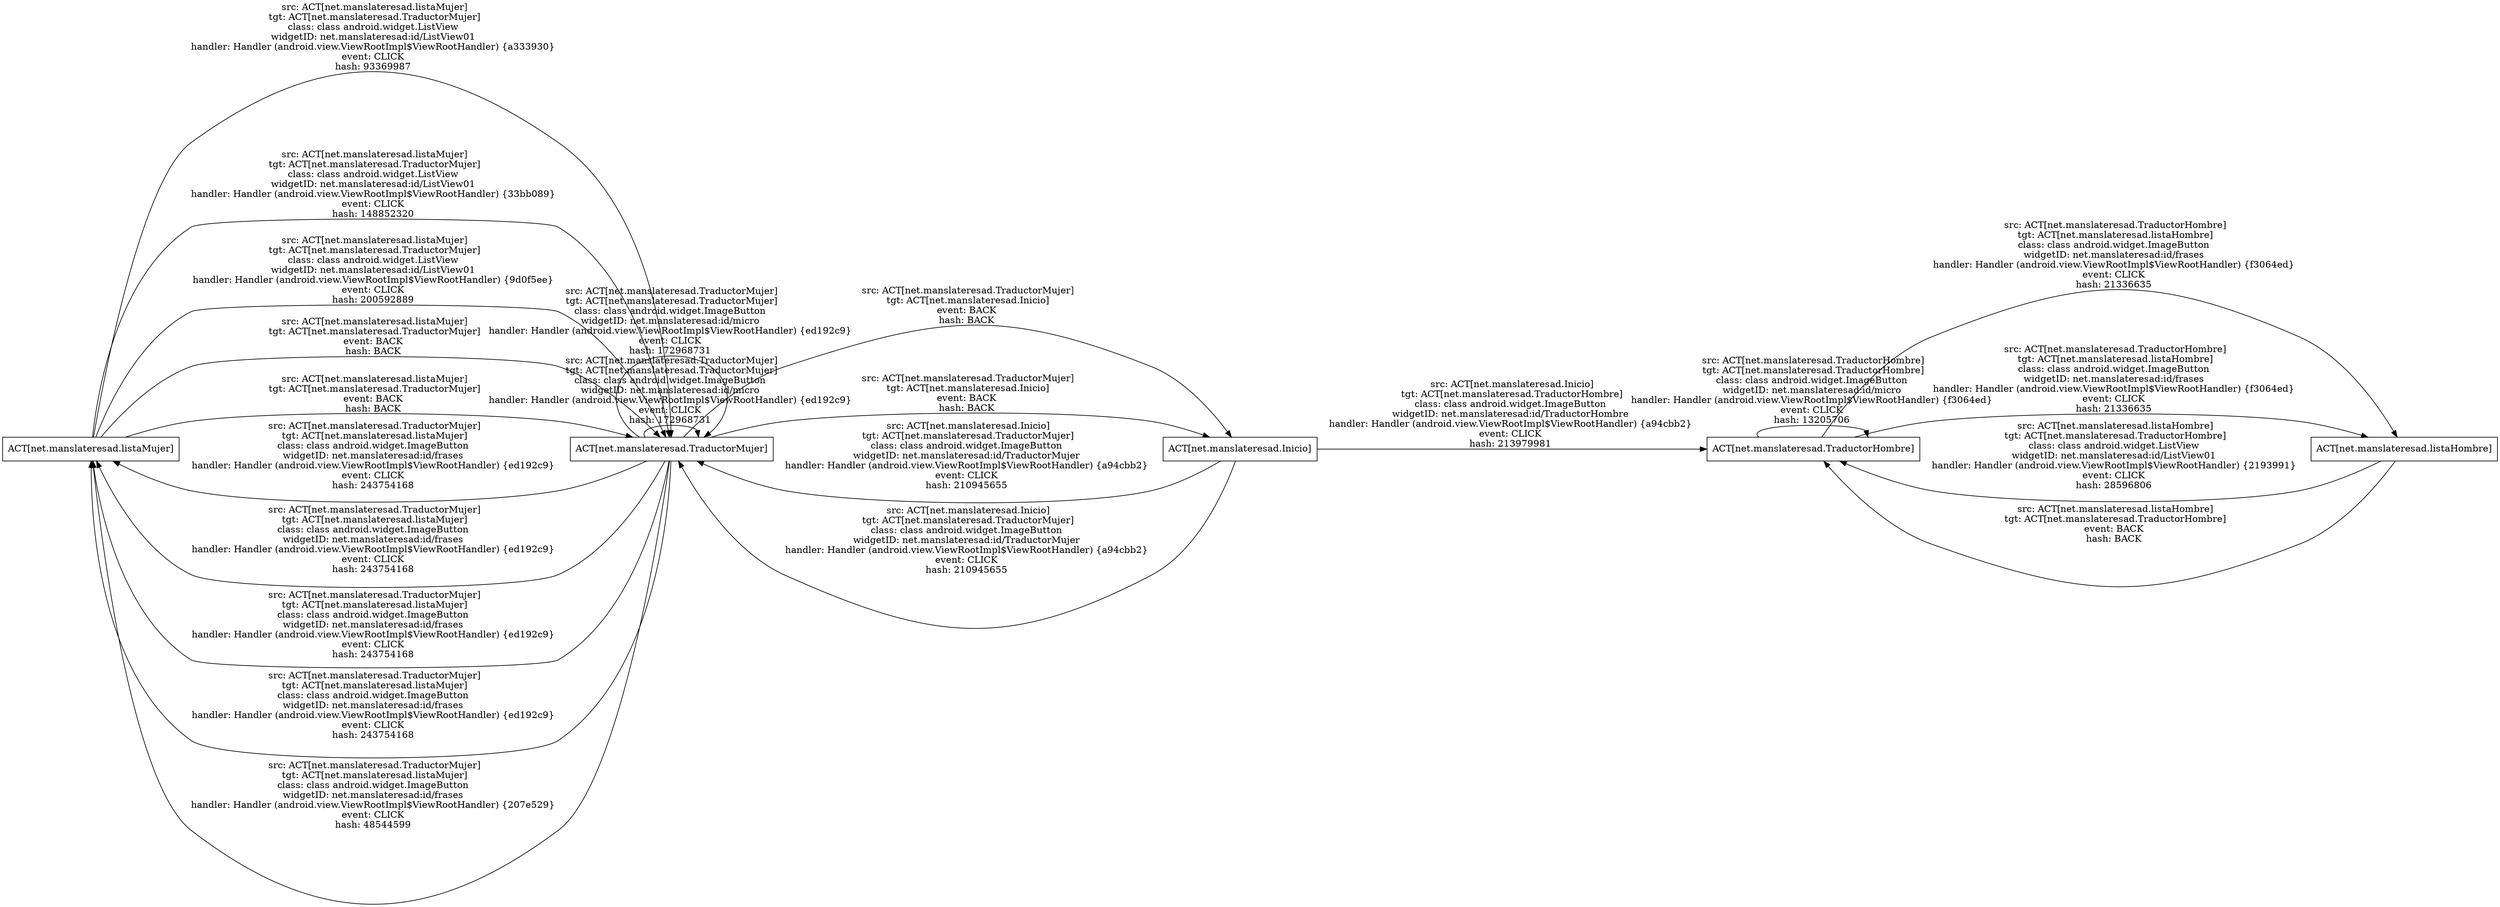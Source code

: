 digraph G {
 rankdir=LR;
 node[shape=box];
n2 [label="ACT[net.manslateresad.listaMujer]"];
n1 [label="ACT[net.manslateresad.TraductorMujer]"];
n0 [label="ACT[net.manslateresad.Inicio]"];
n3 [label="ACT[net.manslateresad.TraductorHombre]"];
n4 [label="ACT[net.manslateresad.listaHombre]"];
n0 -> n1 [label="src: ACT[net.manslateresad.Inicio]\ntgt: ACT[net.manslateresad.TraductorMujer]\nclass: class android.widget.ImageButton \nwidgetID: net.manslateresad:id/TraductorMujer \nhandler: Handler (android.view.ViewRootImpl$ViewRootHandler) {a94cbb2} \nevent: CLICK \nhash: 210945655 "];
n1 -> n2 [label="src: ACT[net.manslateresad.TraductorMujer]\ntgt: ACT[net.manslateresad.listaMujer]\nclass: class android.widget.ImageButton \nwidgetID: net.manslateresad:id/frases \nhandler: Handler (android.view.ViewRootImpl$ViewRootHandler) {ed192c9} \nevent: CLICK \nhash: 243754168 "];
n2 -> n1 [label="src: ACT[net.manslateresad.listaMujer]\ntgt: ACT[net.manslateresad.TraductorMujer]\nclass: class android.widget.ListView \nwidgetID: net.manslateresad:id/ListView01 \nhandler: Handler (android.view.ViewRootImpl$ViewRootHandler) {a333930} \nevent: CLICK \nhash: 93369987 "];
n1 -> n2 [label="src: ACT[net.manslateresad.TraductorMujer]\ntgt: ACT[net.manslateresad.listaMujer]\nclass: class android.widget.ImageButton \nwidgetID: net.manslateresad:id/frases \nhandler: Handler (android.view.ViewRootImpl$ViewRootHandler) {ed192c9} \nevent: CLICK \nhash: 243754168 "];
n2 -> n1 [label="src: ACT[net.manslateresad.listaMujer]\ntgt: ACT[net.manslateresad.TraductorMujer]\nclass: class android.widget.ListView \nwidgetID: net.manslateresad:id/ListView01 \nhandler: Handler (android.view.ViewRootImpl$ViewRootHandler) {33bb089} \nevent: CLICK \nhash: 148852320 "];
n1 -> n1 [label="src: ACT[net.manslateresad.TraductorMujer]\ntgt: ACT[net.manslateresad.TraductorMujer]\nclass: class android.widget.ImageButton \nwidgetID: net.manslateresad:id/micro \nhandler: Handler (android.view.ViewRootImpl$ViewRootHandler) {ed192c9} \nevent: CLICK \nhash: 172968731 "];
n1 -> n1 [label="src: ACT[net.manslateresad.TraductorMujer]\ntgt: ACT[net.manslateresad.TraductorMujer]\nclass: class android.widget.ImageButton \nwidgetID: net.manslateresad:id/micro \nhandler: Handler (android.view.ViewRootImpl$ViewRootHandler) {ed192c9} \nevent: CLICK \nhash: 172968731 "];
n1 -> n2 [label="src: ACT[net.manslateresad.TraductorMujer]\ntgt: ACT[net.manslateresad.listaMujer]\nclass: class android.widget.ImageButton \nwidgetID: net.manslateresad:id/frases \nhandler: Handler (android.view.ViewRootImpl$ViewRootHandler) {ed192c9} \nevent: CLICK \nhash: 243754168 "];
n2 -> n1 [label="src: ACT[net.manslateresad.listaMujer]\ntgt: ACT[net.manslateresad.TraductorMujer]\nclass: class android.widget.ListView \nwidgetID: net.manslateresad:id/ListView01 \nhandler: Handler (android.view.ViewRootImpl$ViewRootHandler) {9d0f5ee} \nevent: CLICK \nhash: 200592889 "];
n1 -> n2 [label="src: ACT[net.manslateresad.TraductorMujer]\ntgt: ACT[net.manslateresad.listaMujer]\nclass: class android.widget.ImageButton \nwidgetID: net.manslateresad:id/frases \nhandler: Handler (android.view.ViewRootImpl$ViewRootHandler) {ed192c9} \nevent: CLICK \nhash: 243754168 "];
n2 -> n1 [label="src: ACT[net.manslateresad.listaMujer]\ntgt: ACT[net.manslateresad.TraductorMujer]\nevent: BACK \nhash: BACK "];
n1 -> n0 [label="src: ACT[net.manslateresad.TraductorMujer]\ntgt: ACT[net.manslateresad.Inicio]\nevent: BACK \nhash: BACK "];
n0 -> n1 [label="src: ACT[net.manslateresad.Inicio]\ntgt: ACT[net.manslateresad.TraductorMujer]\nclass: class android.widget.ImageButton \nwidgetID: net.manslateresad:id/TraductorMujer \nhandler: Handler (android.view.ViewRootImpl$ViewRootHandler) {a94cbb2} \nevent: CLICK \nhash: 210945655 "];
n1 -> n2 [label="src: ACT[net.manslateresad.TraductorMujer]\ntgt: ACT[net.manslateresad.listaMujer]\nclass: class android.widget.ImageButton \nwidgetID: net.manslateresad:id/frases \nhandler: Handler (android.view.ViewRootImpl$ViewRootHandler) {207e529} \nevent: CLICK \nhash: 48544599 "];
n2 -> n1 [label="src: ACT[net.manslateresad.listaMujer]\ntgt: ACT[net.manslateresad.TraductorMujer]\nevent: BACK \nhash: BACK "];
n1 -> n0 [label="src: ACT[net.manslateresad.TraductorMujer]\ntgt: ACT[net.manslateresad.Inicio]\nevent: BACK \nhash: BACK "];
n0 -> n3 [label="src: ACT[net.manslateresad.Inicio]\ntgt: ACT[net.manslateresad.TraductorHombre]\nclass: class android.widget.ImageButton \nwidgetID: net.manslateresad:id/TraductorHombre \nhandler: Handler (android.view.ViewRootImpl$ViewRootHandler) {a94cbb2} \nevent: CLICK \nhash: 213979981 "];
n3 -> n4 [label="src: ACT[net.manslateresad.TraductorHombre]\ntgt: ACT[net.manslateresad.listaHombre]\nclass: class android.widget.ImageButton \nwidgetID: net.manslateresad:id/frases \nhandler: Handler (android.view.ViewRootImpl$ViewRootHandler) {f3064ed} \nevent: CLICK \nhash: 21336635 "];
n4 -> n3 [label="src: ACT[net.manslateresad.listaHombre]\ntgt: ACT[net.manslateresad.TraductorHombre]\nclass: class android.widget.ListView \nwidgetID: net.manslateresad:id/ListView01 \nhandler: Handler (android.view.ViewRootImpl$ViewRootHandler) {2193991} \nevent: CLICK \nhash: 28596806 "];
n3 -> n4 [label="src: ACT[net.manslateresad.TraductorHombre]\ntgt: ACT[net.manslateresad.listaHombre]\nclass: class android.widget.ImageButton \nwidgetID: net.manslateresad:id/frases \nhandler: Handler (android.view.ViewRootImpl$ViewRootHandler) {f3064ed} \nevent: CLICK \nhash: 21336635 "];
n4 -> n3 [label="src: ACT[net.manslateresad.listaHombre]\ntgt: ACT[net.manslateresad.TraductorHombre]\nevent: BACK \nhash: BACK "];
n3 -> n3 [label="src: ACT[net.manslateresad.TraductorHombre]\ntgt: ACT[net.manslateresad.TraductorHombre]\nclass: class android.widget.ImageButton \nwidgetID: net.manslateresad:id/micro \nhandler: Handler (android.view.ViewRootImpl$ViewRootHandler) {f3064ed} \nevent: CLICK \nhash: 13205706 "];
}